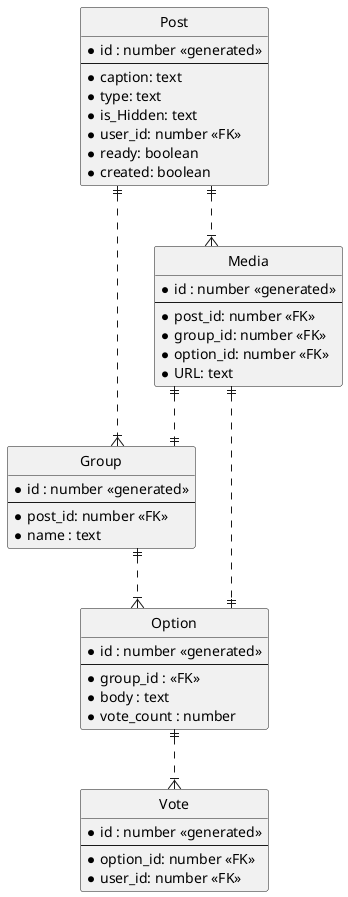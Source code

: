 @startuml posts_database
' hide the spot
hide circle

' avoid problems with angled crows feet
skinparam linetype ortho

entity "Post" as post {
    *id : number <<generated>>
    --
    *caption: text
    *type: text
    *is_Hidden: text
    *user_id: number <<FK>>
    *ready: boolean
    *created: boolean
}

entity "Media" as media {
    *id : number <<generated>>
    --
    *post_id: number <<FK>>
    *group_id: number <<FK>>
    *option_id: number <<FK>>
    *URL: text
}

entity "Group" as group {
    *id : number <<generated>>
    --
    *post_id: number <<FK>>
    *name : text
}

entity "Option" as option {
    *id : number <<generated>>
    --
    'content column is just text content of the text options
    'images are requested from media service by post id
    *group_id : <<FK>>
    *body : text
    *vote_count : number
}

entity "Vote" as vote {
    *id : number <<generated>>
    --
    *option_id: number <<FK>>
    *user_id: number <<FK>>
}

post ||..|{ media
post ||..|{ group
group ||..|{ option
option ||..|{ vote
media ||..|| option
media ||..|| group

@enduml